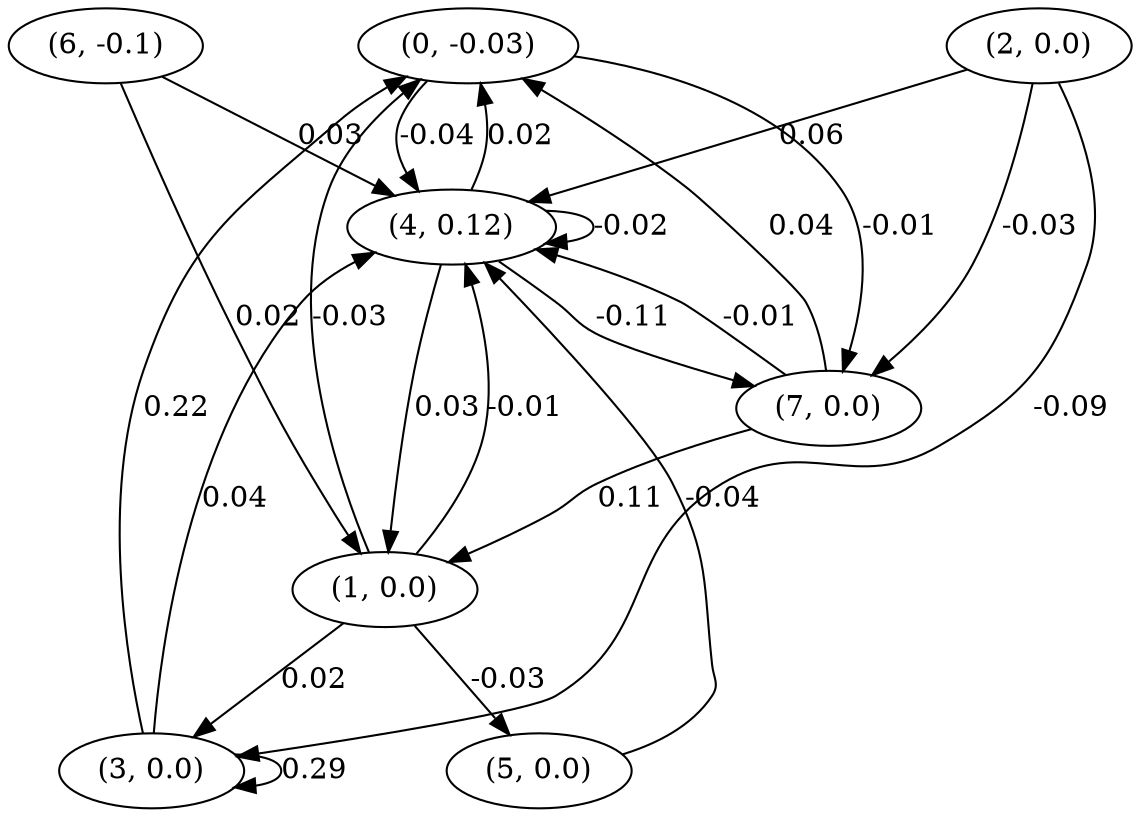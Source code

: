 digraph {
    0 [ label = "(0, -0.03)" ]
    1 [ label = "(1, 0.0)" ]
    2 [ label = "(2, 0.0)" ]
    3 [ label = "(3, 0.0)" ]
    4 [ label = "(4, 0.12)" ]
    5 [ label = "(5, 0.0)" ]
    6 [ label = "(6, -0.1)" ]
    7 [ label = "(7, 0.0)" ]
    3 -> 3 [ label = "0.29" ]
    4 -> 4 [ label = "-0.02" ]
    1 -> 0 [ label = "-0.03" ]
    3 -> 0 [ label = "0.22" ]
    4 -> 0 [ label = "0.02" ]
    7 -> 0 [ label = "0.04" ]
    4 -> 1 [ label = "0.03" ]
    6 -> 1 [ label = "0.02" ]
    7 -> 1 [ label = "0.11" ]
    1 -> 3 [ label = "0.02" ]
    2 -> 3 [ label = "-0.09" ]
    0 -> 4 [ label = "-0.04" ]
    1 -> 4 [ label = "-0.01" ]
    2 -> 4 [ label = "0.06" ]
    3 -> 4 [ label = "0.04" ]
    5 -> 4 [ label = "-0.04" ]
    6 -> 4 [ label = "0.03" ]
    7 -> 4 [ label = "-0.01" ]
    1 -> 5 [ label = "-0.03" ]
    0 -> 7 [ label = "-0.01" ]
    2 -> 7 [ label = "-0.03" ]
    4 -> 7 [ label = "-0.11" ]
}

